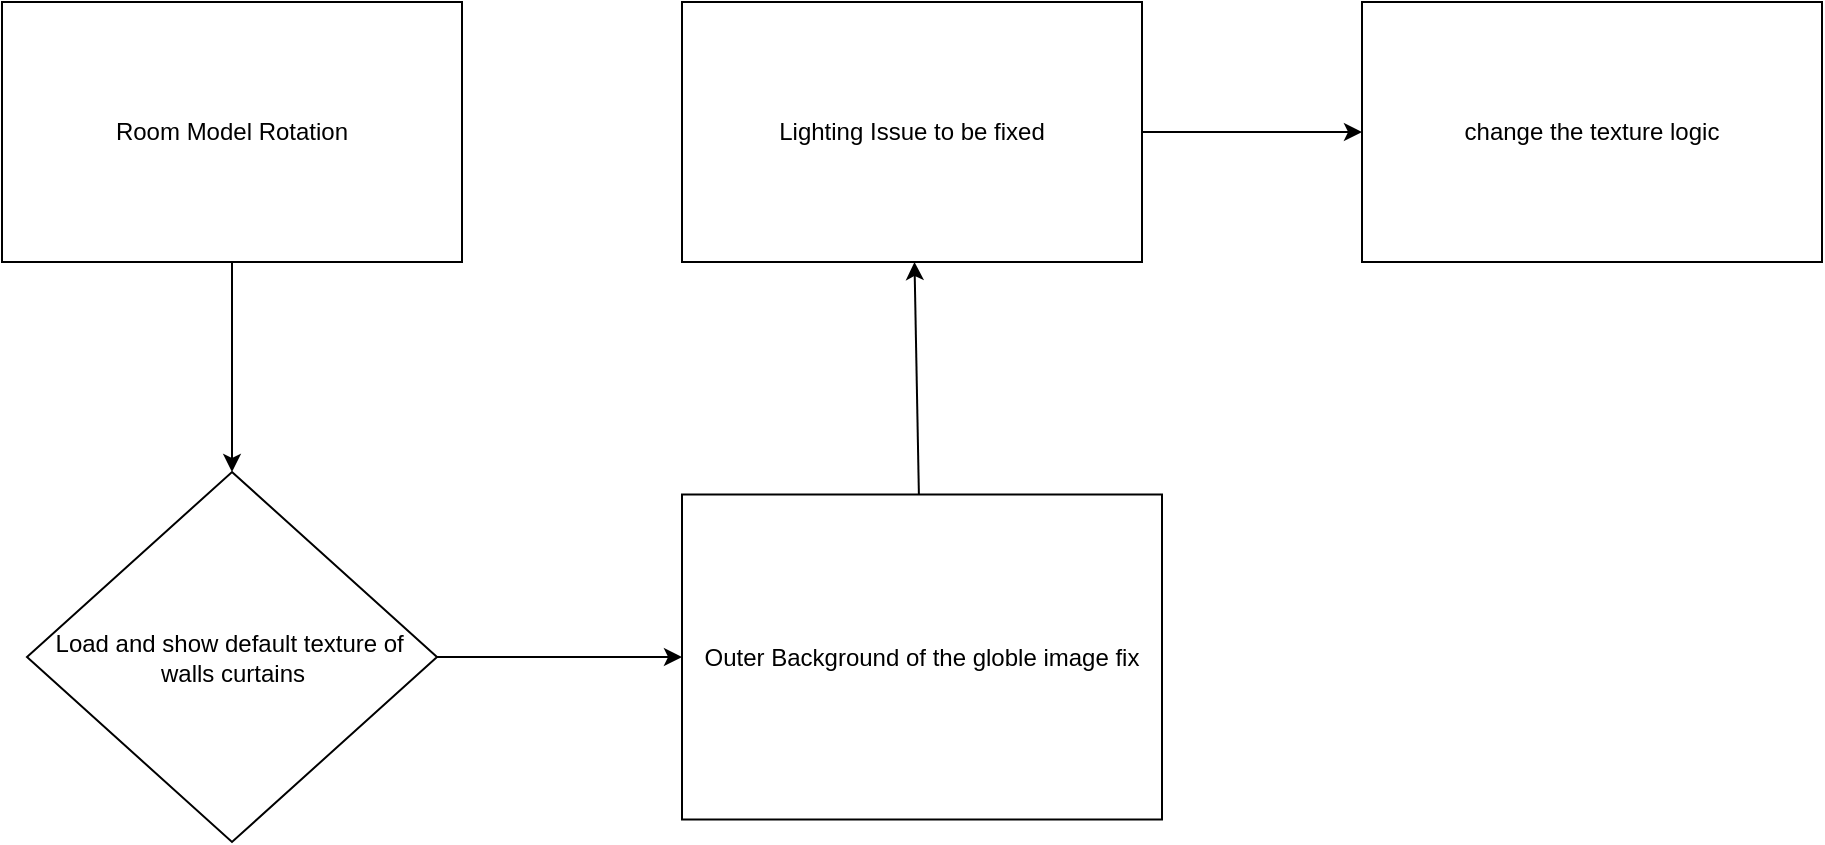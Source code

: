 <mxfile>
    <diagram id="YycPl-7ICjHFsSx6mLYc" name="Page-1">
        <mxGraphModel dx="983" dy="678" grid="1" gridSize="10" guides="1" tooltips="1" connect="1" arrows="1" fold="1" page="1" pageScale="1" pageWidth="8227" pageHeight="2169" math="0" shadow="0">
            <root>
                <mxCell id="0"/>
                <mxCell id="1" parent="0"/>
                <mxCell id="4" value="" style="edgeStyle=none;html=1;" parent="1" source="2" target="3" edge="1">
                    <mxGeometry relative="1" as="geometry"/>
                </mxCell>
                <mxCell id="2" value="Room Model Rotation" style="whiteSpace=wrap;html=1;" parent="1" vertex="1">
                    <mxGeometry x="450" y="850" width="230" height="130" as="geometry"/>
                </mxCell>
                <mxCell id="6" value="" style="edgeStyle=none;html=1;" edge="1" parent="1" source="3" target="5">
                    <mxGeometry relative="1" as="geometry"/>
                </mxCell>
                <mxCell id="3" value="Load and show default texture of&amp;nbsp;&lt;br&gt;walls curtains" style="rhombus;whiteSpace=wrap;html=1;" parent="1" vertex="1">
                    <mxGeometry x="462.5" y="1085" width="205" height="185" as="geometry"/>
                </mxCell>
                <mxCell id="8" value="" style="edgeStyle=none;html=1;" edge="1" parent="1" source="5" target="7">
                    <mxGeometry relative="1" as="geometry"/>
                </mxCell>
                <mxCell id="5" value="Outer Background of the globle image fix" style="whiteSpace=wrap;html=1;" vertex="1" parent="1">
                    <mxGeometry x="790" y="1096.25" width="240" height="162.5" as="geometry"/>
                </mxCell>
                <mxCell id="10" value="" style="edgeStyle=none;html=1;" edge="1" parent="1" source="7" target="9">
                    <mxGeometry relative="1" as="geometry"/>
                </mxCell>
                <mxCell id="7" value="Lighting Issue to be fixed" style="whiteSpace=wrap;html=1;" vertex="1" parent="1">
                    <mxGeometry x="790" y="850" width="230" height="130" as="geometry"/>
                </mxCell>
                <mxCell id="9" value="change the texture logic" style="whiteSpace=wrap;html=1;" vertex="1" parent="1">
                    <mxGeometry x="1130" y="850" width="230" height="130" as="geometry"/>
                </mxCell>
            </root>
        </mxGraphModel>
    </diagram>
</mxfile>